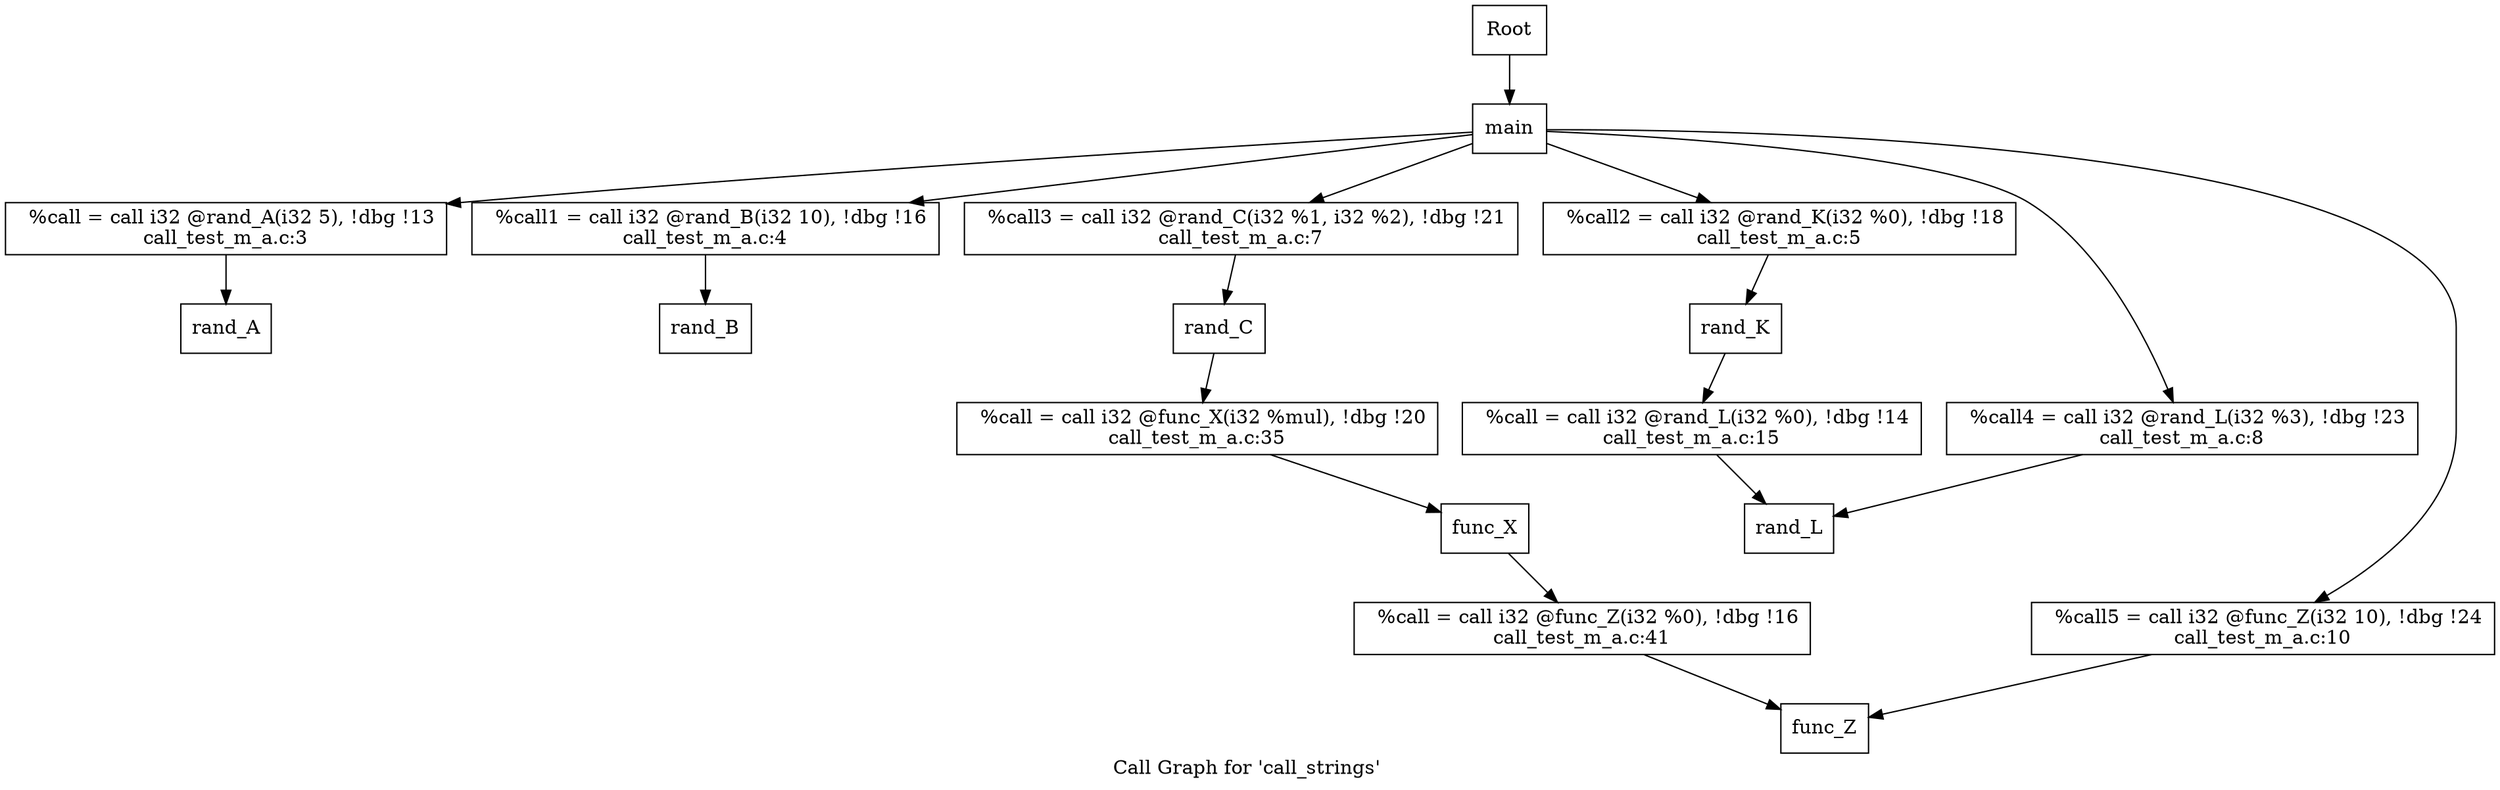 digraph "Call Graph for 'call_strings'  "{
label="Call Graph for 'call_strings' ";
Node_6[shape=box,style=solid,label="func_X"]
Node_5[shape=box,style=solid,label="func_Z"]
Node_8[shape=box,style=solid,label="main"]
Node_0[shape=box,style=solid,label="rand_A"]
Node_1[shape=box,style=solid,label="rand_B"]
Node_7[shape=box,style=solid,label="rand_C"]
Node_3[shape=box,style=solid,label="rand_K"]
Node_2[shape=box,style=solid,label="rand_L"]
Node_90000[shape=box,style=solid,label="Root"]
"Node_90000"->"Node_8"
Node_19[shape=box,style=solid,label="  %call = call i32 @func_X(i32 %mul), !dbg !20
call_test_m_a.c:35"]
"Node_19"->"Node_6"
Node_11[shape=box,style=solid,label="  %call = call i32 @func_Z(i32 %0), !dbg !16
call_test_m_a.c:41"]
"Node_11"->"Node_5"
Node_13[shape=box,style=solid,label="  %call = call i32 @rand_A(i32 5), !dbg !13
call_test_m_a.c:3"]
"Node_13"->"Node_0"
Node_20[shape=box,style=solid,label="  %call = call i32 @rand_L(i32 %0), !dbg !14
call_test_m_a.c:15"]
"Node_20"->"Node_2"
Node_14[shape=box,style=solid,label="  %call1 = call i32 @rand_B(i32 10), !dbg !16
call_test_m_a.c:4"]
"Node_14"->"Node_1"
Node_15[shape=box,style=solid,label="  %call2 = call i32 @rand_K(i32 %0), !dbg !18
call_test_m_a.c:5"]
"Node_15"->"Node_3"
Node_16[shape=box,style=solid,label="  %call3 = call i32 @rand_C(i32 %1, i32 %2), !dbg !21
call_test_m_a.c:7"]
"Node_16"->"Node_7"
Node_17[shape=box,style=solid,label="  %call4 = call i32 @rand_L(i32 %3), !dbg !23
call_test_m_a.c:8"]
"Node_17"->"Node_2"
Node_18[shape=box,style=solid,label="  %call5 = call i32 @func_Z(i32 10), !dbg !24
call_test_m_a.c:10"]
"Node_18"->"Node_5"
"Node_6"->"Node_11"
"Node_8"->"Node_13"
"Node_8"->"Node_14"
"Node_8"->"Node_15"
"Node_8"->"Node_16"
"Node_8"->"Node_17"
"Node_8"->"Node_18"
"Node_7"->"Node_19"
"Node_3"->"Node_20"
}

